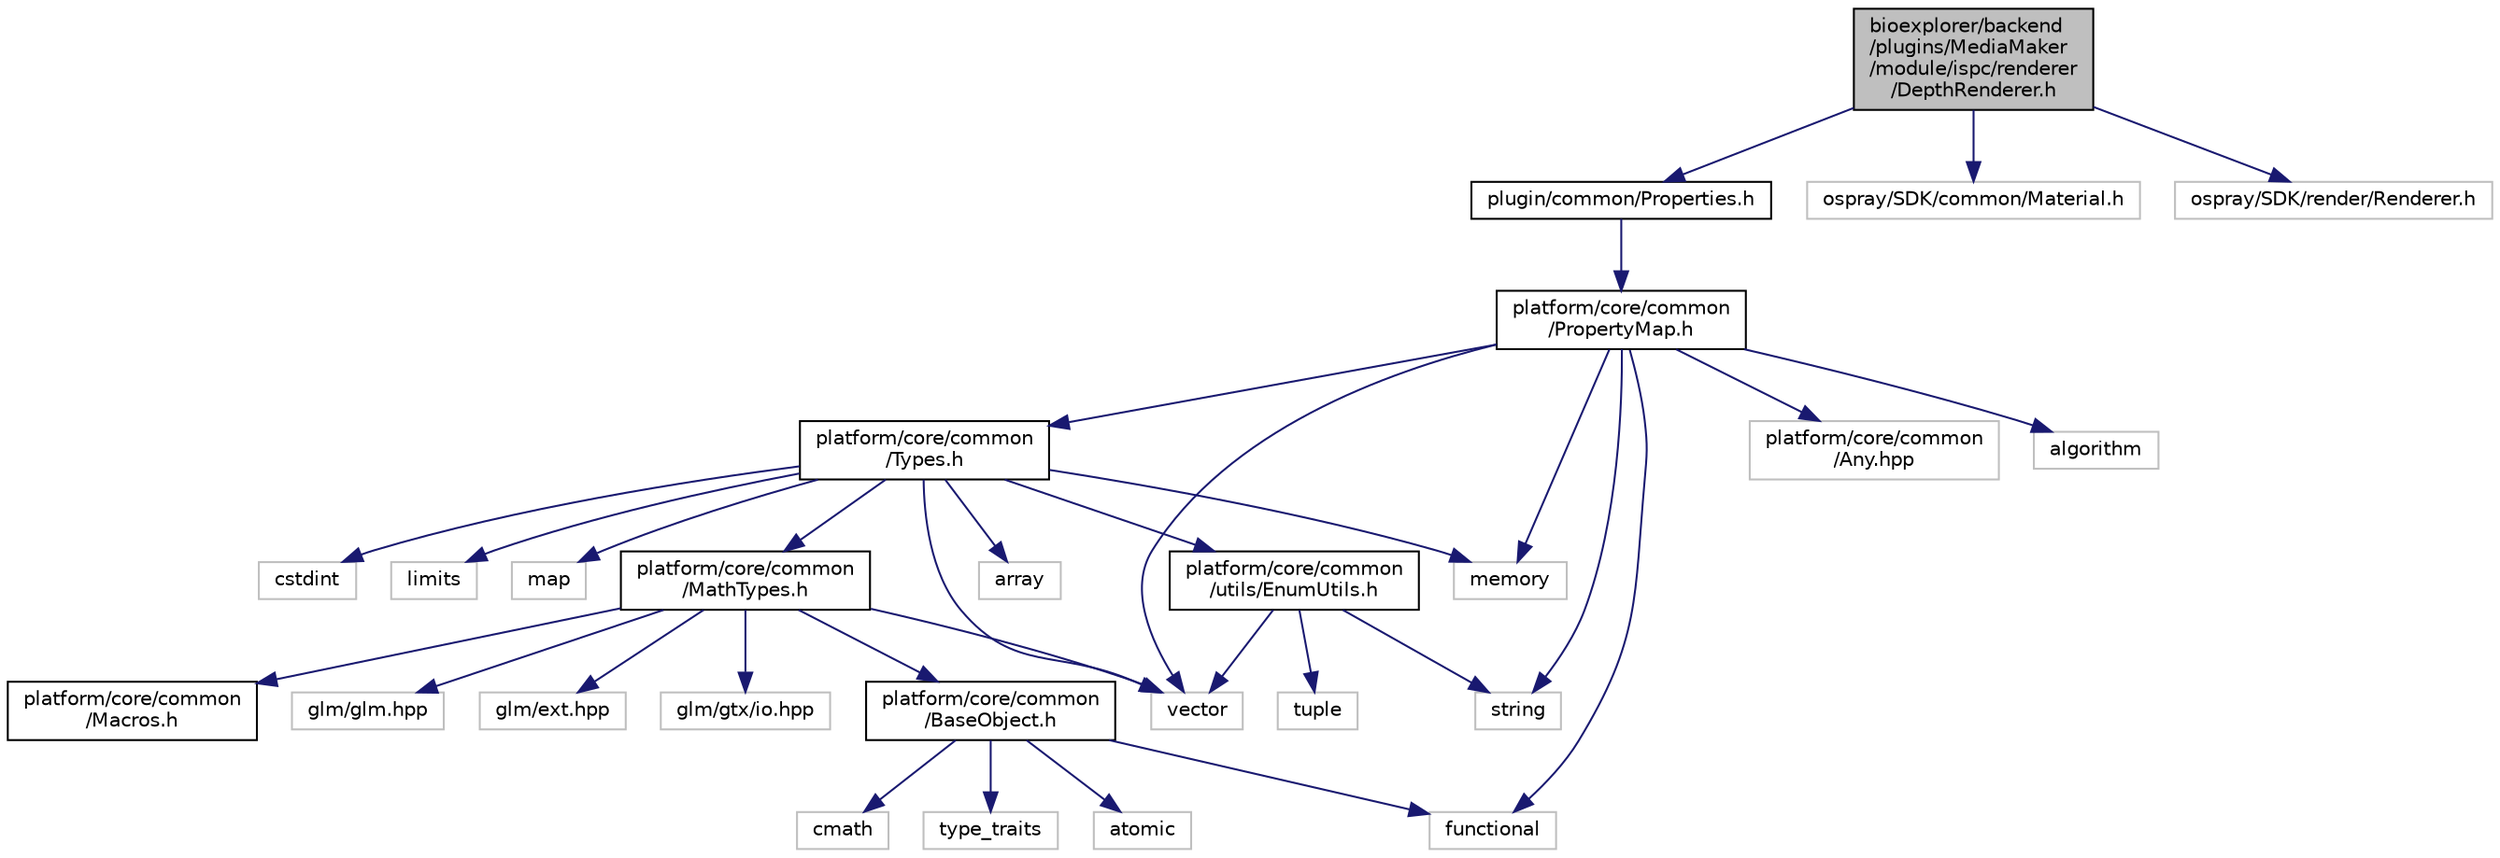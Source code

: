 digraph "bioexplorer/backend/plugins/MediaMaker/module/ispc/renderer/DepthRenderer.h"
{
 // LATEX_PDF_SIZE
  edge [fontname="Helvetica",fontsize="10",labelfontname="Helvetica",labelfontsize="10"];
  node [fontname="Helvetica",fontsize="10",shape=record];
  Node1 [label="bioexplorer/backend\l/plugins/MediaMaker\l/module/ispc/renderer\l/DepthRenderer.h",height=0.2,width=0.4,color="black", fillcolor="grey75", style="filled", fontcolor="black",tooltip=" "];
  Node1 -> Node2 [color="midnightblue",fontsize="10",style="solid",fontname="Helvetica"];
  Node2 [label="plugin/common/Properties.h",height=0.2,width=0.4,color="black", fillcolor="white", style="filled",URL="$d0/df5/bioexplorer_2backend_2plugins_2MediaMaker_2plugin_2common_2Properties_8h.html",tooltip=" "];
  Node2 -> Node3 [color="midnightblue",fontsize="10",style="solid",fontname="Helvetica"];
  Node3 [label="platform/core/common\l/PropertyMap.h",height=0.2,width=0.4,color="black", fillcolor="white", style="filled",URL="$dc/d04/PropertyMap_8h.html",tooltip=" "];
  Node3 -> Node4 [color="midnightblue",fontsize="10",style="solid",fontname="Helvetica"];
  Node4 [label="platform/core/common\l/Types.h",height=0.2,width=0.4,color="black", fillcolor="white", style="filled",URL="$de/d53/platform_2core_2common_2Types_8h.html",tooltip=" "];
  Node4 -> Node5 [color="midnightblue",fontsize="10",style="solid",fontname="Helvetica"];
  Node5 [label="platform/core/common\l/MathTypes.h",height=0.2,width=0.4,color="black", fillcolor="white", style="filled",URL="$d5/d55/MathTypes_8h.html",tooltip=" "];
  Node5 -> Node6 [color="midnightblue",fontsize="10",style="solid",fontname="Helvetica"];
  Node6 [label="glm/glm.hpp",height=0.2,width=0.4,color="grey75", fillcolor="white", style="filled",tooltip=" "];
  Node5 -> Node7 [color="midnightblue",fontsize="10",style="solid",fontname="Helvetica"];
  Node7 [label="glm/ext.hpp",height=0.2,width=0.4,color="grey75", fillcolor="white", style="filled",tooltip=" "];
  Node5 -> Node8 [color="midnightblue",fontsize="10",style="solid",fontname="Helvetica"];
  Node8 [label="glm/gtx/io.hpp",height=0.2,width=0.4,color="grey75", fillcolor="white", style="filled",tooltip=" "];
  Node5 -> Node9 [color="midnightblue",fontsize="10",style="solid",fontname="Helvetica"];
  Node9 [label="vector",height=0.2,width=0.4,color="grey75", fillcolor="white", style="filled",tooltip=" "];
  Node5 -> Node10 [color="midnightblue",fontsize="10",style="solid",fontname="Helvetica"];
  Node10 [label="platform/core/common\l/BaseObject.h",height=0.2,width=0.4,color="black", fillcolor="white", style="filled",URL="$d0/d3f/BaseObject_8h.html",tooltip=" "];
  Node10 -> Node11 [color="midnightblue",fontsize="10",style="solid",fontname="Helvetica"];
  Node11 [label="atomic",height=0.2,width=0.4,color="grey75", fillcolor="white", style="filled",tooltip=" "];
  Node10 -> Node12 [color="midnightblue",fontsize="10",style="solid",fontname="Helvetica"];
  Node12 [label="cmath",height=0.2,width=0.4,color="grey75", fillcolor="white", style="filled",tooltip=" "];
  Node10 -> Node13 [color="midnightblue",fontsize="10",style="solid",fontname="Helvetica"];
  Node13 [label="functional",height=0.2,width=0.4,color="grey75", fillcolor="white", style="filled",tooltip=" "];
  Node10 -> Node14 [color="midnightblue",fontsize="10",style="solid",fontname="Helvetica"];
  Node14 [label="type_traits",height=0.2,width=0.4,color="grey75", fillcolor="white", style="filled",tooltip=" "];
  Node5 -> Node15 [color="midnightblue",fontsize="10",style="solid",fontname="Helvetica"];
  Node15 [label="platform/core/common\l/Macros.h",height=0.2,width=0.4,color="black", fillcolor="white", style="filled",URL="$df/d0a/Macros_8h.html",tooltip=" "];
  Node4 -> Node16 [color="midnightblue",fontsize="10",style="solid",fontname="Helvetica"];
  Node16 [label="platform/core/common\l/utils/EnumUtils.h",height=0.2,width=0.4,color="black", fillcolor="white", style="filled",URL="$d3/d34/EnumUtils_8h.html",tooltip=" "];
  Node16 -> Node17 [color="midnightblue",fontsize="10",style="solid",fontname="Helvetica"];
  Node17 [label="string",height=0.2,width=0.4,color="grey75", fillcolor="white", style="filled",tooltip=" "];
  Node16 -> Node18 [color="midnightblue",fontsize="10",style="solid",fontname="Helvetica"];
  Node18 [label="tuple",height=0.2,width=0.4,color="grey75", fillcolor="white", style="filled",tooltip=" "];
  Node16 -> Node9 [color="midnightblue",fontsize="10",style="solid",fontname="Helvetica"];
  Node4 -> Node19 [color="midnightblue",fontsize="10",style="solid",fontname="Helvetica"];
  Node19 [label="array",height=0.2,width=0.4,color="grey75", fillcolor="white", style="filled",tooltip=" "];
  Node4 -> Node20 [color="midnightblue",fontsize="10",style="solid",fontname="Helvetica"];
  Node20 [label="cstdint",height=0.2,width=0.4,color="grey75", fillcolor="white", style="filled",tooltip=" "];
  Node4 -> Node21 [color="midnightblue",fontsize="10",style="solid",fontname="Helvetica"];
  Node21 [label="limits",height=0.2,width=0.4,color="grey75", fillcolor="white", style="filled",tooltip=" "];
  Node4 -> Node22 [color="midnightblue",fontsize="10",style="solid",fontname="Helvetica"];
  Node22 [label="map",height=0.2,width=0.4,color="grey75", fillcolor="white", style="filled",tooltip=" "];
  Node4 -> Node23 [color="midnightblue",fontsize="10",style="solid",fontname="Helvetica"];
  Node23 [label="memory",height=0.2,width=0.4,color="grey75", fillcolor="white", style="filled",tooltip=" "];
  Node4 -> Node9 [color="midnightblue",fontsize="10",style="solid",fontname="Helvetica"];
  Node3 -> Node24 [color="midnightblue",fontsize="10",style="solid",fontname="Helvetica"];
  Node24 [label="platform/core/common\l/Any.hpp",height=0.2,width=0.4,color="grey75", fillcolor="white", style="filled",tooltip=" "];
  Node3 -> Node25 [color="midnightblue",fontsize="10",style="solid",fontname="Helvetica"];
  Node25 [label="algorithm",height=0.2,width=0.4,color="grey75", fillcolor="white", style="filled",tooltip=" "];
  Node3 -> Node13 [color="midnightblue",fontsize="10",style="solid",fontname="Helvetica"];
  Node3 -> Node23 [color="midnightblue",fontsize="10",style="solid",fontname="Helvetica"];
  Node3 -> Node17 [color="midnightblue",fontsize="10",style="solid",fontname="Helvetica"];
  Node3 -> Node9 [color="midnightblue",fontsize="10",style="solid",fontname="Helvetica"];
  Node1 -> Node26 [color="midnightblue",fontsize="10",style="solid",fontname="Helvetica"];
  Node26 [label="ospray/SDK/common/Material.h",height=0.2,width=0.4,color="grey75", fillcolor="white", style="filled",tooltip=" "];
  Node1 -> Node27 [color="midnightblue",fontsize="10",style="solid",fontname="Helvetica"];
  Node27 [label="ospray/SDK/render/Renderer.h",height=0.2,width=0.4,color="grey75", fillcolor="white", style="filled",tooltip=" "];
}
